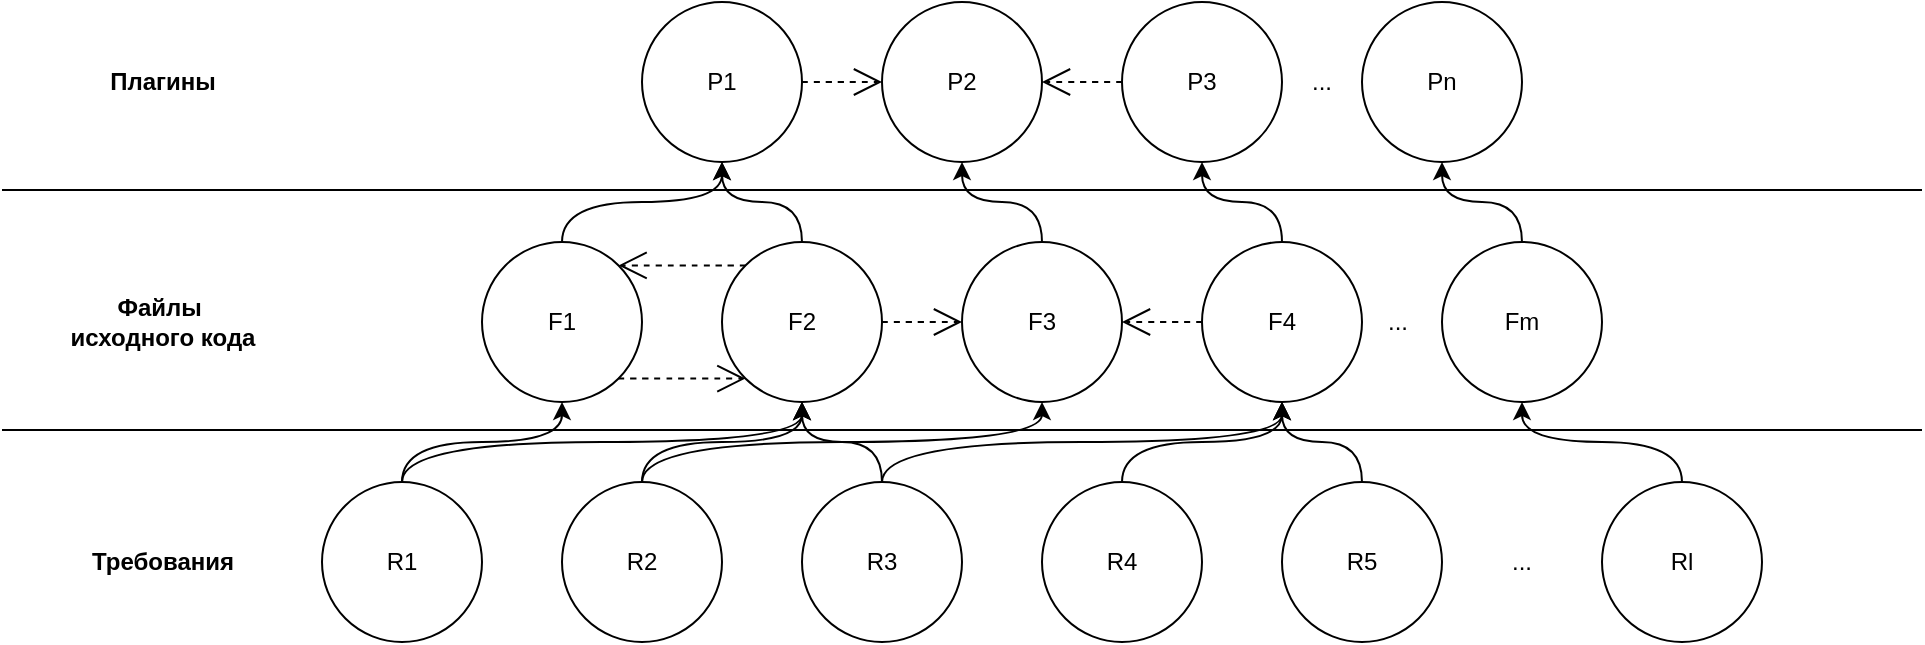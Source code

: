 <mxfile version="24.2.5" type="device">
  <diagram name="Страница — 1" id="L5tuQ51ArGsaxJHraeLM">
    <mxGraphModel dx="1849" dy="793" grid="1" gridSize="10" guides="1" tooltips="1" connect="1" arrows="1" fold="1" page="1" pageScale="1" pageWidth="827" pageHeight="1169" math="0" shadow="0">
      <root>
        <mxCell id="0" />
        <mxCell id="1" parent="0" />
        <mxCell id="RgTpkKlogXj0qsqEBOSB-1" value="P1" style="ellipse;whiteSpace=wrap;html=1;aspect=fixed;" vertex="1" parent="1">
          <mxGeometry x="240" y="120" width="80" height="80" as="geometry" />
        </mxCell>
        <mxCell id="RgTpkKlogXj0qsqEBOSB-2" value="P2" style="ellipse;whiteSpace=wrap;html=1;aspect=fixed;" vertex="1" parent="1">
          <mxGeometry x="360" y="120" width="80" height="80" as="geometry" />
        </mxCell>
        <mxCell id="RgTpkKlogXj0qsqEBOSB-4" value="..." style="text;html=1;align=center;verticalAlign=middle;whiteSpace=wrap;rounded=0;" vertex="1" parent="1">
          <mxGeometry x="550" y="145" width="60" height="30" as="geometry" />
        </mxCell>
        <mxCell id="RgTpkKlogXj0qsqEBOSB-17" style="edgeStyle=orthogonalEdgeStyle;curved=1;rounded=0;orthogonalLoop=1;jettySize=auto;html=1;exitX=0.5;exitY=0;exitDx=0;exitDy=0;entryX=0.5;entryY=1;entryDx=0;entryDy=0;" edge="1" parent="1" source="RgTpkKlogXj0qsqEBOSB-5" target="RgTpkKlogXj0qsqEBOSB-1">
          <mxGeometry relative="1" as="geometry" />
        </mxCell>
        <mxCell id="RgTpkKlogXj0qsqEBOSB-5" value="F1" style="ellipse;whiteSpace=wrap;html=1;aspect=fixed;" vertex="1" parent="1">
          <mxGeometry x="160" y="240" width="80" height="80" as="geometry" />
        </mxCell>
        <mxCell id="RgTpkKlogXj0qsqEBOSB-18" style="edgeStyle=orthogonalEdgeStyle;curved=1;rounded=0;orthogonalLoop=1;jettySize=auto;html=1;exitX=0.5;exitY=0;exitDx=0;exitDy=0;entryX=0.5;entryY=1;entryDx=0;entryDy=0;" edge="1" parent="1" source="RgTpkKlogXj0qsqEBOSB-6" target="RgTpkKlogXj0qsqEBOSB-1">
          <mxGeometry relative="1" as="geometry" />
        </mxCell>
        <mxCell id="RgTpkKlogXj0qsqEBOSB-6" value="F2" style="ellipse;whiteSpace=wrap;html=1;aspect=fixed;" vertex="1" parent="1">
          <mxGeometry x="280" y="240" width="80" height="80" as="geometry" />
        </mxCell>
        <mxCell id="RgTpkKlogXj0qsqEBOSB-19" style="edgeStyle=orthogonalEdgeStyle;curved=1;rounded=0;orthogonalLoop=1;jettySize=auto;html=1;exitX=0.5;exitY=0;exitDx=0;exitDy=0;entryX=0.5;entryY=1;entryDx=0;entryDy=0;" edge="1" parent="1" source="RgTpkKlogXj0qsqEBOSB-7" target="RgTpkKlogXj0qsqEBOSB-26">
          <mxGeometry relative="1" as="geometry">
            <mxPoint x="680" y="200" as="targetPoint" />
          </mxGeometry>
        </mxCell>
        <mxCell id="RgTpkKlogXj0qsqEBOSB-7" value="Fm" style="ellipse;whiteSpace=wrap;html=1;aspect=fixed;" vertex="1" parent="1">
          <mxGeometry x="640" y="240" width="80" height="80" as="geometry" />
        </mxCell>
        <mxCell id="RgTpkKlogXj0qsqEBOSB-8" value="..." style="text;html=1;align=center;verticalAlign=middle;whiteSpace=wrap;rounded=0;" vertex="1" parent="1">
          <mxGeometry x="588" y="265" width="60" height="30" as="geometry" />
        </mxCell>
        <mxCell id="RgTpkKlogXj0qsqEBOSB-13" style="edgeStyle=orthogonalEdgeStyle;curved=1;rounded=0;orthogonalLoop=1;jettySize=auto;html=1;exitX=0.5;exitY=0;exitDx=0;exitDy=0;entryX=0.5;entryY=1;entryDx=0;entryDy=0;" edge="1" parent="1" source="RgTpkKlogXj0qsqEBOSB-9" target="RgTpkKlogXj0qsqEBOSB-5">
          <mxGeometry relative="1" as="geometry" />
        </mxCell>
        <mxCell id="RgTpkKlogXj0qsqEBOSB-14" style="edgeStyle=orthogonalEdgeStyle;curved=1;rounded=0;orthogonalLoop=1;jettySize=auto;html=1;exitX=0.5;exitY=0;exitDx=0;exitDy=0;entryX=0.5;entryY=1;entryDx=0;entryDy=0;" edge="1" parent="1" source="RgTpkKlogXj0qsqEBOSB-9" target="RgTpkKlogXj0qsqEBOSB-6">
          <mxGeometry relative="1" as="geometry" />
        </mxCell>
        <mxCell id="RgTpkKlogXj0qsqEBOSB-9" value="R1" style="ellipse;whiteSpace=wrap;html=1;aspect=fixed;" vertex="1" parent="1">
          <mxGeometry x="80" y="360" width="80" height="80" as="geometry" />
        </mxCell>
        <mxCell id="RgTpkKlogXj0qsqEBOSB-15" style="edgeStyle=orthogonalEdgeStyle;curved=1;rounded=0;orthogonalLoop=1;jettySize=auto;html=1;exitX=0.5;exitY=0;exitDx=0;exitDy=0;entryX=0.5;entryY=1;entryDx=0;entryDy=0;" edge="1" parent="1" source="RgTpkKlogXj0qsqEBOSB-10" target="RgTpkKlogXj0qsqEBOSB-6">
          <mxGeometry relative="1" as="geometry" />
        </mxCell>
        <mxCell id="RgTpkKlogXj0qsqEBOSB-27" style="edgeStyle=orthogonalEdgeStyle;curved=1;rounded=0;orthogonalLoop=1;jettySize=auto;html=1;exitX=0.5;exitY=0;exitDx=0;exitDy=0;entryX=0.5;entryY=1;entryDx=0;entryDy=0;" edge="1" parent="1" source="RgTpkKlogXj0qsqEBOSB-10" target="RgTpkKlogXj0qsqEBOSB-23">
          <mxGeometry relative="1" as="geometry" />
        </mxCell>
        <mxCell id="RgTpkKlogXj0qsqEBOSB-10" value="R2" style="ellipse;whiteSpace=wrap;html=1;aspect=fixed;" vertex="1" parent="1">
          <mxGeometry x="200" y="360" width="80" height="80" as="geometry" />
        </mxCell>
        <mxCell id="RgTpkKlogXj0qsqEBOSB-16" style="edgeStyle=orthogonalEdgeStyle;curved=1;rounded=0;orthogonalLoop=1;jettySize=auto;html=1;exitX=0.5;exitY=0;exitDx=0;exitDy=0;entryX=0.5;entryY=1;entryDx=0;entryDy=0;" edge="1" parent="1" source="RgTpkKlogXj0qsqEBOSB-11" target="RgTpkKlogXj0qsqEBOSB-7">
          <mxGeometry relative="1" as="geometry">
            <mxPoint x="760" y="320" as="targetPoint" />
          </mxGeometry>
        </mxCell>
        <mxCell id="RgTpkKlogXj0qsqEBOSB-11" value="Rl" style="ellipse;whiteSpace=wrap;html=1;aspect=fixed;" vertex="1" parent="1">
          <mxGeometry x="720" y="360" width="80" height="80" as="geometry" />
        </mxCell>
        <mxCell id="RgTpkKlogXj0qsqEBOSB-12" value="..." style="text;html=1;align=center;verticalAlign=middle;whiteSpace=wrap;rounded=0;" vertex="1" parent="1">
          <mxGeometry x="650" y="385" width="60" height="30" as="geometry" />
        </mxCell>
        <mxCell id="RgTpkKlogXj0qsqEBOSB-28" style="edgeStyle=orthogonalEdgeStyle;curved=1;rounded=0;orthogonalLoop=1;jettySize=auto;html=1;exitX=0.5;exitY=0;exitDx=0;exitDy=0;entryX=0.5;entryY=1;entryDx=0;entryDy=0;" edge="1" parent="1" source="RgTpkKlogXj0qsqEBOSB-20" target="RgTpkKlogXj0qsqEBOSB-6">
          <mxGeometry relative="1" as="geometry" />
        </mxCell>
        <mxCell id="RgTpkKlogXj0qsqEBOSB-31" style="edgeStyle=orthogonalEdgeStyle;curved=1;rounded=0;orthogonalLoop=1;jettySize=auto;html=1;exitX=0.5;exitY=0;exitDx=0;exitDy=0;entryX=0.5;entryY=1;entryDx=0;entryDy=0;" edge="1" parent="1" source="RgTpkKlogXj0qsqEBOSB-20" target="RgTpkKlogXj0qsqEBOSB-24">
          <mxGeometry relative="1" as="geometry" />
        </mxCell>
        <mxCell id="RgTpkKlogXj0qsqEBOSB-20" value="R3" style="ellipse;whiteSpace=wrap;html=1;aspect=fixed;" vertex="1" parent="1">
          <mxGeometry x="320" y="360" width="80" height="80" as="geometry" />
        </mxCell>
        <mxCell id="RgTpkKlogXj0qsqEBOSB-29" style="edgeStyle=orthogonalEdgeStyle;curved=1;rounded=0;orthogonalLoop=1;jettySize=auto;html=1;exitX=0.5;exitY=0;exitDx=0;exitDy=0;entryX=0.5;entryY=1;entryDx=0;entryDy=0;" edge="1" parent="1" source="RgTpkKlogXj0qsqEBOSB-21" target="RgTpkKlogXj0qsqEBOSB-24">
          <mxGeometry relative="1" as="geometry" />
        </mxCell>
        <mxCell id="RgTpkKlogXj0qsqEBOSB-21" value="R4" style="ellipse;whiteSpace=wrap;html=1;aspect=fixed;" vertex="1" parent="1">
          <mxGeometry x="440" y="360" width="80" height="80" as="geometry" />
        </mxCell>
        <mxCell id="RgTpkKlogXj0qsqEBOSB-30" style="edgeStyle=orthogonalEdgeStyle;curved=1;rounded=0;orthogonalLoop=1;jettySize=auto;html=1;exitX=0.5;exitY=0;exitDx=0;exitDy=0;entryX=0.5;entryY=1;entryDx=0;entryDy=0;" edge="1" parent="1" source="RgTpkKlogXj0qsqEBOSB-22" target="RgTpkKlogXj0qsqEBOSB-24">
          <mxGeometry relative="1" as="geometry" />
        </mxCell>
        <mxCell id="RgTpkKlogXj0qsqEBOSB-22" value="R5" style="ellipse;whiteSpace=wrap;html=1;aspect=fixed;" vertex="1" parent="1">
          <mxGeometry x="560" y="360" width="80" height="80" as="geometry" />
        </mxCell>
        <mxCell id="RgTpkKlogXj0qsqEBOSB-32" style="edgeStyle=orthogonalEdgeStyle;curved=1;rounded=0;orthogonalLoop=1;jettySize=auto;html=1;exitX=0.5;exitY=0;exitDx=0;exitDy=0;entryX=0.5;entryY=1;entryDx=0;entryDy=0;" edge="1" parent="1" source="RgTpkKlogXj0qsqEBOSB-23" target="RgTpkKlogXj0qsqEBOSB-2">
          <mxGeometry relative="1" as="geometry" />
        </mxCell>
        <mxCell id="RgTpkKlogXj0qsqEBOSB-23" value="F3" style="ellipse;whiteSpace=wrap;html=1;aspect=fixed;" vertex="1" parent="1">
          <mxGeometry x="400" y="240" width="80" height="80" as="geometry" />
        </mxCell>
        <mxCell id="RgTpkKlogXj0qsqEBOSB-33" style="edgeStyle=orthogonalEdgeStyle;curved=1;rounded=0;orthogonalLoop=1;jettySize=auto;html=1;exitX=0.5;exitY=0;exitDx=0;exitDy=0;entryX=0.5;entryY=1;entryDx=0;entryDy=0;" edge="1" parent="1" source="RgTpkKlogXj0qsqEBOSB-24" target="RgTpkKlogXj0qsqEBOSB-25">
          <mxGeometry relative="1" as="geometry" />
        </mxCell>
        <mxCell id="RgTpkKlogXj0qsqEBOSB-24" value="F4" style="ellipse;whiteSpace=wrap;html=1;aspect=fixed;" vertex="1" parent="1">
          <mxGeometry x="520" y="240" width="80" height="80" as="geometry" />
        </mxCell>
        <mxCell id="RgTpkKlogXj0qsqEBOSB-25" value="P3" style="ellipse;whiteSpace=wrap;html=1;aspect=fixed;" vertex="1" parent="1">
          <mxGeometry x="480" y="120" width="80" height="80" as="geometry" />
        </mxCell>
        <mxCell id="RgTpkKlogXj0qsqEBOSB-26" value="Pn" style="ellipse;whiteSpace=wrap;html=1;aspect=fixed;" vertex="1" parent="1">
          <mxGeometry x="600" y="120" width="80" height="80" as="geometry" />
        </mxCell>
        <mxCell id="RgTpkKlogXj0qsqEBOSB-37" value="" style="endArrow=open;endSize=12;dashed=1;html=1;rounded=0;curved=1;exitX=1;exitY=1;exitDx=0;exitDy=0;entryX=0;entryY=1;entryDx=0;entryDy=0;" edge="1" parent="1" source="RgTpkKlogXj0qsqEBOSB-5" target="RgTpkKlogXj0qsqEBOSB-6">
          <mxGeometry width="160" relative="1" as="geometry">
            <mxPoint x="240" y="300" as="sourcePoint" />
            <mxPoint x="280" y="300" as="targetPoint" />
          </mxGeometry>
        </mxCell>
        <mxCell id="RgTpkKlogXj0qsqEBOSB-39" value="" style="endArrow=open;endSize=12;dashed=1;html=1;rounded=0;curved=1;exitX=0;exitY=0;exitDx=0;exitDy=0;entryX=1;entryY=0;entryDx=0;entryDy=0;" edge="1" parent="1" source="RgTpkKlogXj0qsqEBOSB-6" target="RgTpkKlogXj0qsqEBOSB-5">
          <mxGeometry width="160" relative="1" as="geometry">
            <mxPoint x="260" y="460" as="sourcePoint" />
            <mxPoint x="420" y="460" as="targetPoint" />
          </mxGeometry>
        </mxCell>
        <mxCell id="RgTpkKlogXj0qsqEBOSB-40" value="" style="endArrow=open;endSize=12;dashed=1;html=1;rounded=0;curved=1;exitX=1;exitY=0.5;exitDx=0;exitDy=0;entryX=0;entryY=0.5;entryDx=0;entryDy=0;" edge="1" parent="1" source="RgTpkKlogXj0qsqEBOSB-6" target="RgTpkKlogXj0qsqEBOSB-23">
          <mxGeometry width="160" relative="1" as="geometry">
            <mxPoint x="380" y="220" as="sourcePoint" />
            <mxPoint x="540" y="220" as="targetPoint" />
          </mxGeometry>
        </mxCell>
        <mxCell id="RgTpkKlogXj0qsqEBOSB-41" value="" style="endArrow=open;endSize=12;dashed=1;html=1;rounded=0;curved=1;exitX=0;exitY=0.5;exitDx=0;exitDy=0;entryX=1;entryY=0.5;entryDx=0;entryDy=0;" edge="1" parent="1" source="RgTpkKlogXj0qsqEBOSB-24" target="RgTpkKlogXj0qsqEBOSB-23">
          <mxGeometry width="160" relative="1" as="geometry">
            <mxPoint x="460" y="200" as="sourcePoint" />
            <mxPoint x="620" y="200" as="targetPoint" />
          </mxGeometry>
        </mxCell>
        <mxCell id="RgTpkKlogXj0qsqEBOSB-42" value="" style="endArrow=open;endSize=12;dashed=1;html=1;rounded=0;curved=1;exitX=1;exitY=0.5;exitDx=0;exitDy=0;entryX=0;entryY=0.5;entryDx=0;entryDy=0;" edge="1" parent="1" source="RgTpkKlogXj0qsqEBOSB-1" target="RgTpkKlogXj0qsqEBOSB-2">
          <mxGeometry width="160" relative="1" as="geometry">
            <mxPoint x="330" y="110" as="sourcePoint" />
            <mxPoint x="490" y="110" as="targetPoint" />
          </mxGeometry>
        </mxCell>
        <mxCell id="RgTpkKlogXj0qsqEBOSB-43" value="" style="endArrow=open;endSize=12;dashed=1;html=1;rounded=0;curved=1;exitX=0;exitY=0.5;exitDx=0;exitDy=0;entryX=1;entryY=0.5;entryDx=0;entryDy=0;" edge="1" parent="1" source="RgTpkKlogXj0qsqEBOSB-25" target="RgTpkKlogXj0qsqEBOSB-2">
          <mxGeometry width="160" relative="1" as="geometry">
            <mxPoint x="500" y="100" as="sourcePoint" />
            <mxPoint x="660" y="100" as="targetPoint" />
          </mxGeometry>
        </mxCell>
        <mxCell id="RgTpkKlogXj0qsqEBOSB-44" value="Плагины" style="text;align=center;fontStyle=1;verticalAlign=middle;spacingLeft=3;spacingRight=3;strokeColor=none;rotatable=0;points=[[0,0.5],[1,0.5]];portConstraint=eastwest;html=1;" vertex="1" parent="1">
          <mxGeometry x="-40" y="147" width="80" height="26" as="geometry" />
        </mxCell>
        <mxCell id="RgTpkKlogXj0qsqEBOSB-45" value="Файлы&amp;nbsp;&lt;div&gt;исходного кода&lt;/div&gt;" style="text;align=center;fontStyle=1;verticalAlign=middle;spacingLeft=3;spacingRight=3;strokeColor=none;rotatable=0;points=[[0,0.5],[1,0.5]];portConstraint=eastwest;html=1;" vertex="1" parent="1">
          <mxGeometry x="-40" y="267" width="80" height="26" as="geometry" />
        </mxCell>
        <mxCell id="RgTpkKlogXj0qsqEBOSB-46" value="Требования" style="text;align=center;fontStyle=1;verticalAlign=middle;spacingLeft=3;spacingRight=3;strokeColor=none;rotatable=0;points=[[0,0.5],[1,0.5]];portConstraint=eastwest;html=1;" vertex="1" parent="1">
          <mxGeometry x="-40" y="387" width="80" height="26" as="geometry" />
        </mxCell>
        <mxCell id="RgTpkKlogXj0qsqEBOSB-47" value="" style="line;strokeWidth=1;fillColor=none;align=left;verticalAlign=middle;spacingTop=-1;spacingLeft=3;spacingRight=3;rotatable=0;labelPosition=right;points=[];portConstraint=eastwest;strokeColor=inherit;" vertex="1" parent="1">
          <mxGeometry x="-80" y="210" width="960" height="8" as="geometry" />
        </mxCell>
        <mxCell id="RgTpkKlogXj0qsqEBOSB-48" value="" style="line;strokeWidth=1;fillColor=none;align=left;verticalAlign=middle;spacingTop=-1;spacingLeft=3;spacingRight=3;rotatable=0;labelPosition=right;points=[];portConstraint=eastwest;strokeColor=inherit;" vertex="1" parent="1">
          <mxGeometry x="-80" y="330" width="960" height="8" as="geometry" />
        </mxCell>
      </root>
    </mxGraphModel>
  </diagram>
</mxfile>
